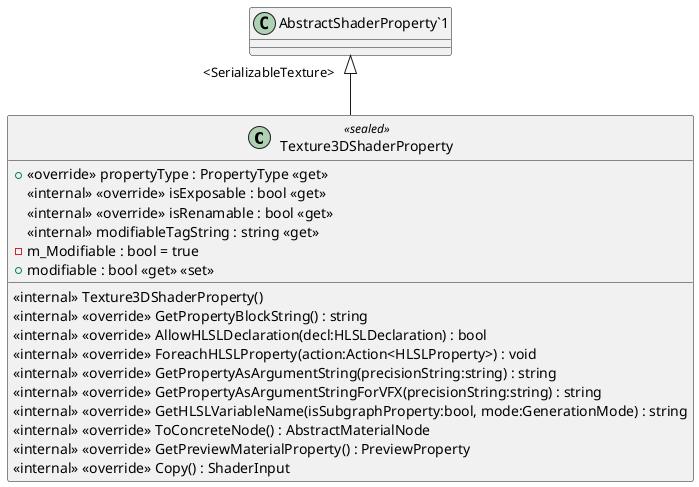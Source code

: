 @startuml
class Texture3DShaderProperty <<sealed>> {
    <<internal>> Texture3DShaderProperty()
    + <<override>> propertyType : PropertyType <<get>>
    <<internal>> <<override>> isExposable : bool <<get>>
    <<internal>> <<override>> isRenamable : bool <<get>>
    <<internal>> modifiableTagString : string <<get>>
    <<internal>> <<override>> GetPropertyBlockString() : string
    <<internal>> <<override>> AllowHLSLDeclaration(decl:HLSLDeclaration) : bool
    <<internal>> <<override>> ForeachHLSLProperty(action:Action<HLSLProperty>) : void
    <<internal>> <<override>> GetPropertyAsArgumentString(precisionString:string) : string
    <<internal>> <<override>> GetPropertyAsArgumentStringForVFX(precisionString:string) : string
    <<internal>> <<override>> GetHLSLVariableName(isSubgraphProperty:bool, mode:GenerationMode) : string
    - m_Modifiable : bool = true
    + modifiable : bool <<get>> <<set>>
    <<internal>> <<override>> ToConcreteNode() : AbstractMaterialNode
    <<internal>> <<override>> GetPreviewMaterialProperty() : PreviewProperty
    <<internal>> <<override>> Copy() : ShaderInput
}
"AbstractShaderProperty`1" "<SerializableTexture>" <|-- Texture3DShaderProperty
@enduml
